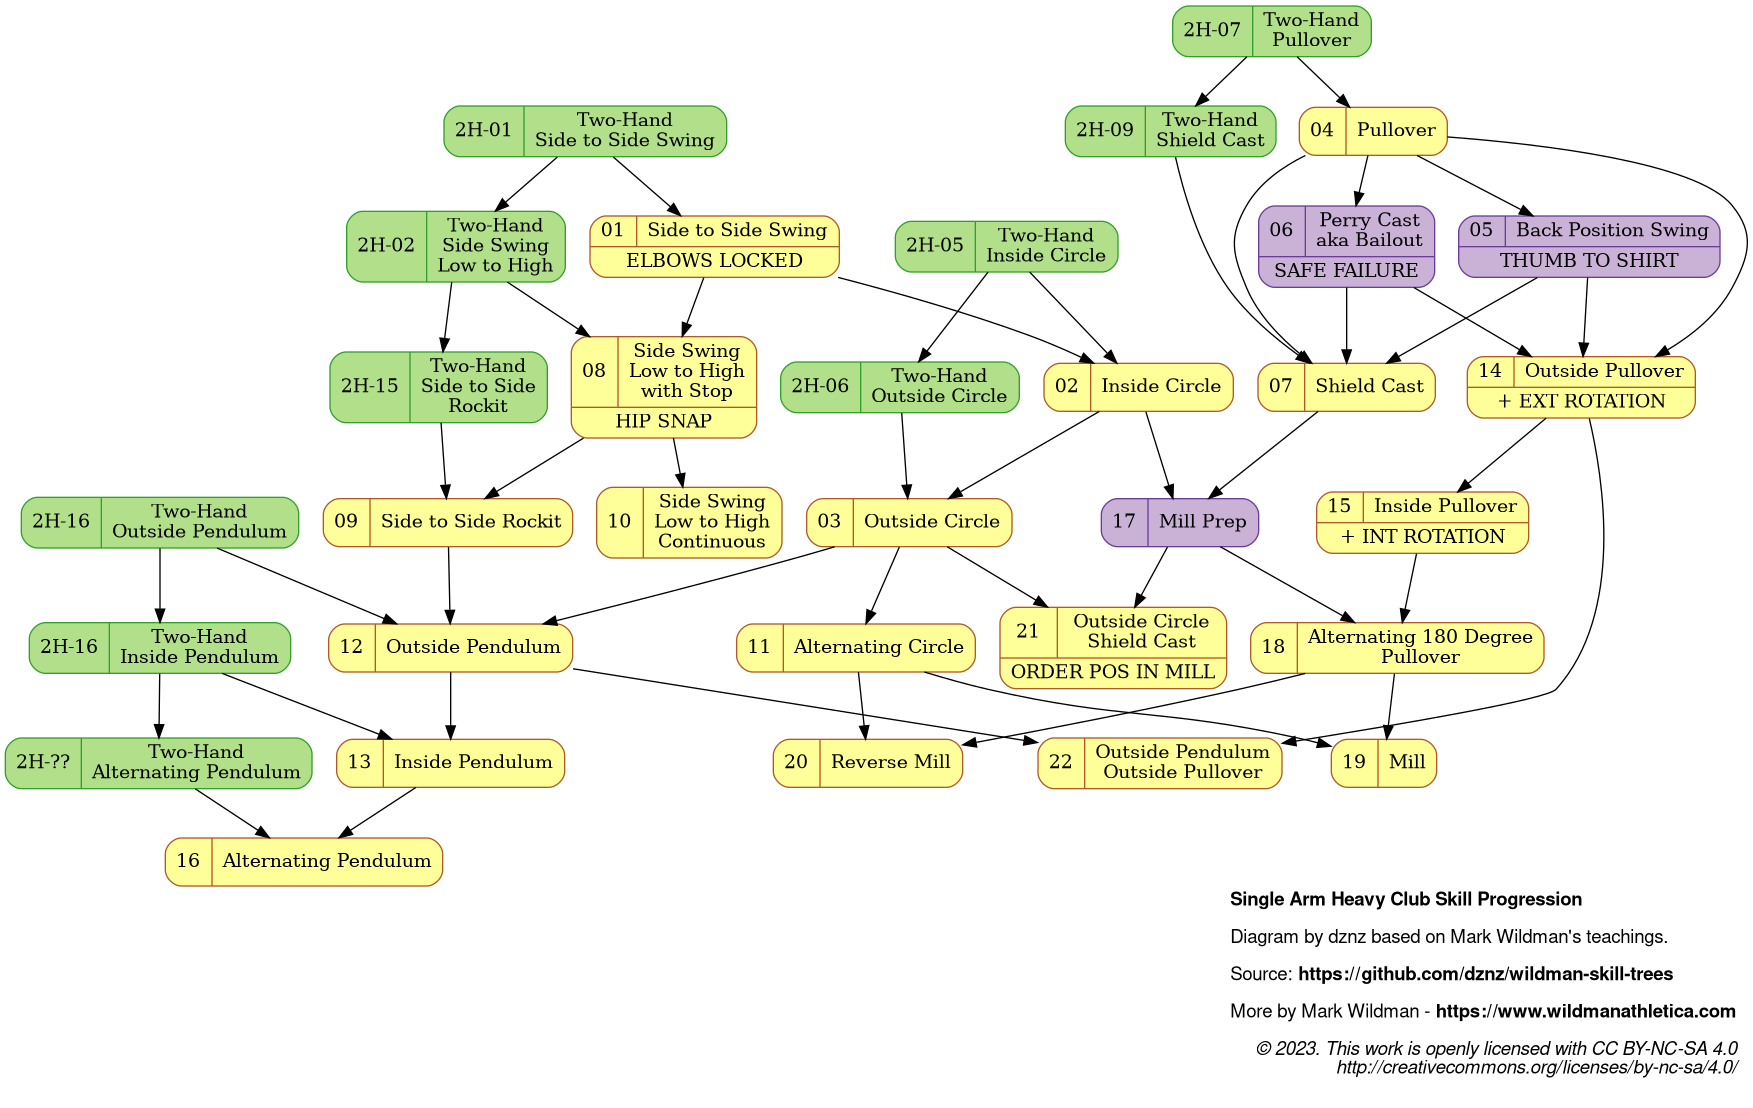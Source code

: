 @startdot hc_sa_progression
digraph HCSA {

  label=<
<B>Single Arm Heavy Club Skill Progression</B><BR ALIGN="LEFT"/><BR ALIGN="LEFT"/>
Diagram by dznz based on Mark Wildman's teachings.<BR ALIGN="LEFT"/><BR ALIGN="LEFT"/>
Source: <B>https://github.com/dznz/wildman-skill-trees</B><BR ALIGN="LEFT"/><BR ALIGN="LEFT"/>
More by Mark Wildman - <B>https://www.wildmanathletica.com</B><BR ALIGN="LEFT"/><BR ALIGN="LEFT"/>
<I>
© 2023. This work is openly licensed with CC BY-NC-SA 4.0<BR ALIGN="RIGHT"/>
http://creativecommons.org/licenses/by-nc-sa/4.0/<BR ALIGN="RIGHT"/>
</I>
  >
  graph [labeljust=r]
  graph [fontname="Helvetica,Arial,sans-serif"]

  node [colorscheme="paired12"]
  node [shape=record]
  node [style="rounded,filled"]
  node [color=12, fillcolor=11]

  subgraph warmup {
    node [color=8, fillcolor=7]
  }

  subgraph aux {
    node [color=10, fillcolor=9]
    mov_05_backs2s, mov_06_perry, mov_17_millprep
  }

  // Movements external to this diagram
  subgraph ext {
    node [color=4, fillcolor=3]
    ext_2h_s2s, ext_2h_sideswingl2h, ext_2h_sc, ext_2h_pullover
    ext_2h_s2srockit
    ext_2h_incircle, ext_2h_outcircle
    ext_2h_outpend, ext_2h_inpend, ext_2h_altpend
  }

  ext_2h_s2s          [label="{{2H-01|Two-Hand\nSide to Side Swing}}"]
  ext_2h_incircle     [label="{{2H-05|Two-Hand\nInside Circle}}"]
  ext_2h_outcircle    [label="{{2H-06|Two-Hand\nOutside Circle}}"]
  ext_2h_sc           [label="{{2H-09|Two-Hand\nShield Cast}}"]
  ext_2h_sideswingl2h [label="{{2H-02|Two-Hand\nSide Swing\nLow to High}}" ]
  ext_2h_s2srockit    [label="{{2H-15|Two-Hand\nSide to Side\nRockit}}"                         URL=""];
  ext_2h_pullover     [label="{{2H-07|Two-Hand\nPullover}}" URL="https://www.youtube.com/watch?v=jpIn1Sumg78&list=PLk4oYPJ7TXKiueHS7UMPv-DxNMK6UELds&index=7"]
  ext_2h_outpend      [label="{{2H-16|Two-Hand\nOutside Pendulum}}"]
  ext_2h_inpend       [label="{{2H-16|Two-Hand\nInside Pendulum}}"]
  ext_2h_altpend      [label="{{2H-??|Two-Hand\nAlternating Pendulum}}" URL="https://www.youtube.com/watch?v=GULjXPS_ba4"]
  
  mov_01_s2s              [label="{{01|Side to Side Swing}|ELBOWS LOCKED}"              URL="https://www.youtube.com/watch?v=cosgyt2BQG4&list=PLk4oYPJ7TXKgCH_TpdUCNs2-m5ZCqx-Pw"];
  mov_02_incircle         [label="{{02|Inside Circle}}"                                 URL="https://www.youtube.com/watch?v=-gtRj1KEUmw"];
  mov_03_outcircle        [label="{{03|Outside Circle}}"                                URL="https://www.youtube.com/watch?v=Mf2QuZvRtQ4&list=PLk4oYPJ7TXKgCH_TpdUCNs2-m5ZCqx-Pw&index=2"];
  mov_04_pullover         [label="{{04|Pullover}}"                                      URL="https://www.youtube.com/watch?v=HHT6TrTLJM8"];
  mov_05_backs2s          [label="{{05|Back Position Swing}|THUMB TO SHIRT}"            URL="https://www.youtube.com/watch?v=sxePeWDR1U0"];
  mov_06_perry            [label="{{06|Perry Cast\naka Bailout}|SAFE FAILURE}"          URL="https://www.youtube.com/watch?v=FpUecSrX_AI&list=PLk4oYPJ7TXKgCH_TpdUCNs2-m5ZCqx-Pw&index=3"];
  mov_07_sc               [label="{{07|Shield Cast}}"                                   URL="https://www.youtube.com/watch?v=huwc0g3yLWk&list=PLk4oYPJ7TXKgCH_TpdUCNs2-m5ZCqx-Pw&index=4"];
  mov_08_sideswingl2h     [label="{{08|Side Swing\nLow to High\nwith Stop}|HIP SNAP}"   URL="https://www.youtube.com/watch?v=huwc0g3yLWk&list=PLk4oYPJ7TXKgCH_TpdUCNs2-m5ZCqx-Pw&index=5"];
  mov_09_s2srockit        [label="{{09|Side to Side Rockit}}"                           URL="https://www.youtube.com/watch?v=I26O1ct_hik&list=PLk4oYPJ7TXKgCH_TpdUCNs2-m5ZCqx-Pw&index=6"];
  mov_10_sideswingl2hcont [label="{{10|Side Swing\nLow to High\nContinuous}}"           URL="https://www.youtube.com/watch?v=I26O1ct_hik&list=PLk4oYPJ7TXKgCH_TpdUCNs2-m5ZCqx-Pw&index=7"];
  mov_11_altcircle        [label="{{11|Alternating Circle}}"                            URL="https://www.youtube.com/watch?v=I26O1ct_hik&list=PLk4oYPJ7TXKgCH_TpdUCNs2-m5ZCqx-Pw&index=8"];
  mov_12_outpend          [label="{{12|Outside Pendulum}}"                              URL="https://www.youtube.com/watch?v=I26O1ct_hik&list=PLk4oYPJ7TXKgCH_TpdUCNs2-m5ZCqx-Pw&index=9"];
  mov_13_inpend           [label="{{13|Inside Pendulum}}"                               URL="https://www.youtube.com/watch?v=I26O1ct_hik&list=PLk4oYPJ7TXKgCH_TpdUCNs2-m5ZCqx-Pw&index=10"];
  mov_14_outpull          [label="{{14|Outside Pullover}|+ EXT ROTATION}"               URL="https://www.youtube.com/watch?v=sJ5XCgdCMx8&list=PLk4oYPJ7TXKgCH_TpdUCNs2-m5ZCqx-Pw&index=14"];
  mov_15_inpull           [label="{{15|Inside Pullover}|+ INT ROTATION}"                URL="https://www.youtube.com/watch?v=sJ5XCgdCMx8&list=PLk4oYPJ7TXKgCH_TpdUCNs2-m5ZCqx-Pw&index=15"];
  mov_16_altpend          [label="{{16|Alternating Pendulum}}"                          URL="https://www.youtube.com/watch?v=eIkqXJ5d7V4"];
  mov_17_millprep         [label="{{17|Mill Prep}}"                                     URL="https://www.youtube.com/watch?v=I26O1ct_hik&list=PLk4oYPJ7TXKgCH_TpdUCNs2-m5ZCqx-Pw&index=17"];
  mov_18_alt180pull       [label="{{18|Alternating 180 Degree\nPullover}}"              URL="https://www.youtube.com/watch?v=I26O1ct_hik&list=PLk4oYPJ7TXKgCH_TpdUCNs2-m5ZCqx-Pw&index=18"];
  mov_19_mill             [label="{{19|Mill}}"                                          URL="https://www.youtube.com/watch?v=I26O1ct_hik&list=PLk4oYPJ7TXKgCH_TpdUCNs2-m5ZCqx-Pw&index=19"];
  mov_20_revmill          [label="{{20|Reverse Mill}}"                                  URL="https://www.youtube.com/watch?v=I26O1ct_hik&list=PLk4oYPJ7TXKgCH_TpdUCNs2-m5ZCqx-Pw&index=20"];
  mov_21_outcirclesc      [label="{{21|Outside Circle\nShield Cast}|ORDER POS IN MILL}" URL="https://www.youtube.com/watch?v=NdJlzFTbQwo&list=PLk4oYPJ7TXKgCH_TpdUCNs2-m5ZCqx-Pw&index=21"]
  mov_22_outpendoutpull   [label="{{22|Outside Pendulum\nOutside Pullover}}"             URL="https://www.youtube.com/watch?v=b0Ztc-54C_Y"]

  // external skill links
  ext_2h_s2s -> ext_2h_sideswingl2h -> ext_2h_s2srockit;
  ext_2h_outpend -> ext_2h_inpend -> ext_2h_altpend;
  ext_2h_incircle -> ext_2h_outcircle;
  ext_2h_pullover -> ext_2h_sc;

  // external skill dependencies
  ext_2h_s2s -> mov_01_s2s;
  ext_2h_incircle -> mov_02_incircle;
  ext_2h_outcircle -> mov_03_outcircle;
  ext_2h_sc -> mov_07_sc;
  ext_2h_pullover -> mov_04_pullover;
  ext_2h_sideswingl2h -> mov_08_sideswingl2h;
  ext_2h_s2srockit -> mov_09_s2srockit;
  ext_2h_outpend -> mov_12_outpend;
  ext_2h_inpend -> mov_13_inpend;
  ext_2h_altpend -> mov_16_altpend;

  mov_01_s2s -> mov_08_sideswingl2h;
  mov_01_s2s -> mov_02_incircle;
  mov_02_incircle -> mov_03_outcircle;
  mov_08_sideswingl2h -> mov_09_s2srockit;
  mov_09_s2srockit -> mov_12_outpend;
  mov_03_outcircle -> mov_12_outpend;
  mov_08_sideswingl2h -> mov_10_sideswingl2hcont;
  mov_03_outcircle -> mov_11_altcircle;
  mov_12_outpend -> mov_13_inpend -> mov_16_altpend;
  mov_04_pullover -> mov_07_sc;
  mov_04_pullover -> mov_05_backs2s -> mov_07_sc;
  mov_04_pullover -> mov_06_perry -> mov_07_sc;
  mov_05_backs2s -> mov_14_outpull;
  mov_06_perry -> mov_14_outpull;
  mov_04_pullover -> mov_14_outpull;
  mov_14_outpull -> mov_15_inpull;
  mov_02_incircle -> mov_17_millprep;
  mov_07_sc -> mov_17_millprep;
  mov_17_millprep -> mov_18_alt180pull;
  mov_15_inpull -> mov_18_alt180pull;
  mov_18_alt180pull -> mov_19_mill;
  mov_11_altcircle -> mov_19_mill;
  mov_11_altcircle -> mov_20_revmill;
  mov_18_alt180pull -> mov_20_revmill;
  mov_03_outcircle -> mov_21_outcirclesc;
  mov_17_millprep -> mov_21_outcirclesc;
  {mov_12_outpend, mov_14_outpull} -> mov_22_outpendoutpull;

}
@enddot
